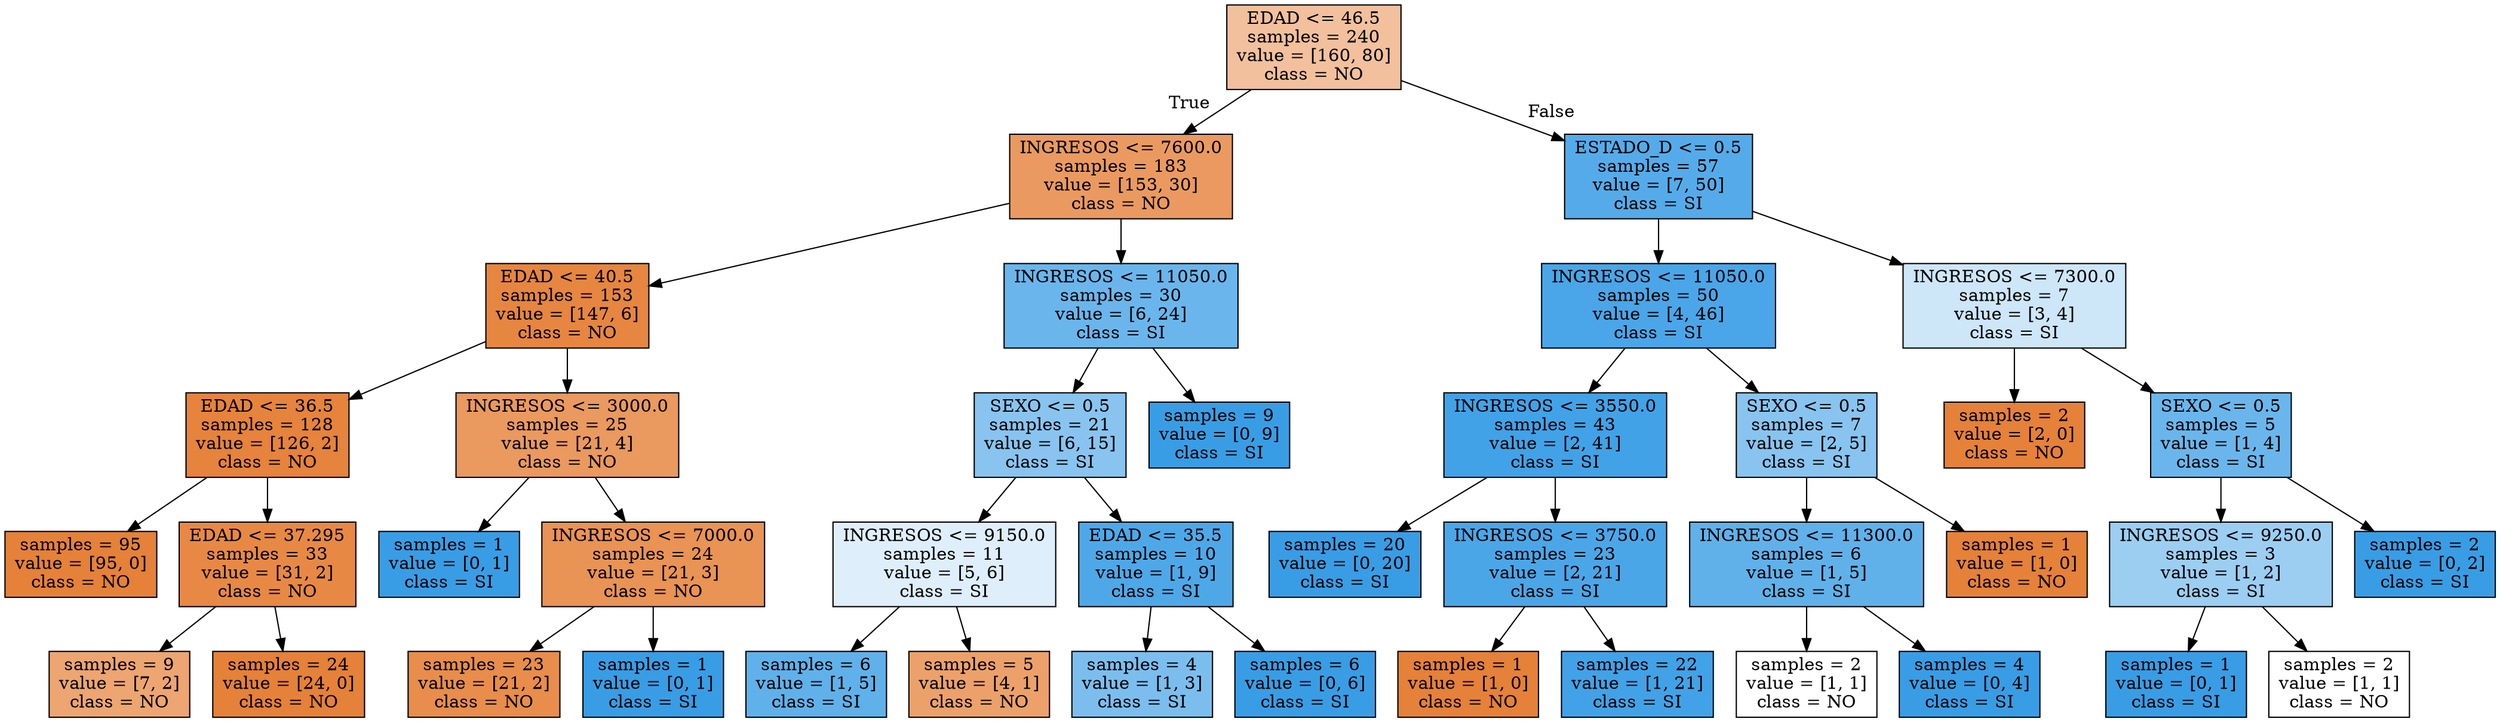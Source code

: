 digraph Tree {
node [shape=box, style="filled", color="black"] ;
0 [label="EDAD <= 46.5\nsamples = 240\nvalue = [160, 80]\nclass = NO", fillcolor="#e581397f"] ;
1 [label="INGRESOS <= 7600.0\nsamples = 183\nvalue = [153, 30]\nclass = NO", fillcolor="#e58139cd"] ;
0 -> 1 [labeldistance=2.5, labelangle=45, headlabel="True"] ;
2 [label="EDAD <= 40.5\nsamples = 153\nvalue = [147, 6]\nclass = NO", fillcolor="#e58139f5"] ;
1 -> 2 ;
3 [label="EDAD <= 36.5\nsamples = 128\nvalue = [126, 2]\nclass = NO", fillcolor="#e58139fb"] ;
2 -> 3 ;
4 [label="samples = 95\nvalue = [95, 0]\nclass = NO", fillcolor="#e58139ff"] ;
3 -> 4 ;
5 [label="EDAD <= 37.295\nsamples = 33\nvalue = [31, 2]\nclass = NO", fillcolor="#e58139ef"] ;
3 -> 5 ;
6 [label="samples = 9\nvalue = [7, 2]\nclass = NO", fillcolor="#e58139b6"] ;
5 -> 6 ;
7 [label="samples = 24\nvalue = [24, 0]\nclass = NO", fillcolor="#e58139ff"] ;
5 -> 7 ;
8 [label="INGRESOS <= 3000.0\nsamples = 25\nvalue = [21, 4]\nclass = NO", fillcolor="#e58139ce"] ;
2 -> 8 ;
9 [label="samples = 1\nvalue = [0, 1]\nclass = SI", fillcolor="#399de5ff"] ;
8 -> 9 ;
10 [label="INGRESOS <= 7000.0\nsamples = 24\nvalue = [21, 3]\nclass = NO", fillcolor="#e58139db"] ;
8 -> 10 ;
11 [label="samples = 23\nvalue = [21, 2]\nclass = NO", fillcolor="#e58139e7"] ;
10 -> 11 ;
12 [label="samples = 1\nvalue = [0, 1]\nclass = SI", fillcolor="#399de5ff"] ;
10 -> 12 ;
13 [label="INGRESOS <= 11050.0\nsamples = 30\nvalue = [6, 24]\nclass = SI", fillcolor="#399de5bf"] ;
1 -> 13 ;
14 [label="SEXO <= 0.5\nsamples = 21\nvalue = [6, 15]\nclass = SI", fillcolor="#399de599"] ;
13 -> 14 ;
15 [label="INGRESOS <= 9150.0\nsamples = 11\nvalue = [5, 6]\nclass = SI", fillcolor="#399de52a"] ;
14 -> 15 ;
16 [label="samples = 6\nvalue = [1, 5]\nclass = SI", fillcolor="#399de5cc"] ;
15 -> 16 ;
17 [label="samples = 5\nvalue = [4, 1]\nclass = NO", fillcolor="#e58139bf"] ;
15 -> 17 ;
18 [label="EDAD <= 35.5\nsamples = 10\nvalue = [1, 9]\nclass = SI", fillcolor="#399de5e3"] ;
14 -> 18 ;
19 [label="samples = 4\nvalue = [1, 3]\nclass = SI", fillcolor="#399de5aa"] ;
18 -> 19 ;
20 [label="samples = 6\nvalue = [0, 6]\nclass = SI", fillcolor="#399de5ff"] ;
18 -> 20 ;
21 [label="samples = 9\nvalue = [0, 9]\nclass = SI", fillcolor="#399de5ff"] ;
13 -> 21 ;
22 [label="ESTADO_D <= 0.5\nsamples = 57\nvalue = [7, 50]\nclass = SI", fillcolor="#399de5db"] ;
0 -> 22 [labeldistance=2.5, labelangle=-45, headlabel="False"] ;
23 [label="INGRESOS <= 11050.0\nsamples = 50\nvalue = [4, 46]\nclass = SI", fillcolor="#399de5e9"] ;
22 -> 23 ;
24 [label="INGRESOS <= 3550.0\nsamples = 43\nvalue = [2, 41]\nclass = SI", fillcolor="#399de5f3"] ;
23 -> 24 ;
25 [label="samples = 20\nvalue = [0, 20]\nclass = SI", fillcolor="#399de5ff"] ;
24 -> 25 ;
26 [label="INGRESOS <= 3750.0\nsamples = 23\nvalue = [2, 21]\nclass = SI", fillcolor="#399de5e7"] ;
24 -> 26 ;
27 [label="samples = 1\nvalue = [1, 0]\nclass = NO", fillcolor="#e58139ff"] ;
26 -> 27 ;
28 [label="samples = 22\nvalue = [1, 21]\nclass = SI", fillcolor="#399de5f3"] ;
26 -> 28 ;
29 [label="SEXO <= 0.5\nsamples = 7\nvalue = [2, 5]\nclass = SI", fillcolor="#399de599"] ;
23 -> 29 ;
30 [label="INGRESOS <= 11300.0\nsamples = 6\nvalue = [1, 5]\nclass = SI", fillcolor="#399de5cc"] ;
29 -> 30 ;
31 [label="samples = 2\nvalue = [1, 1]\nclass = NO", fillcolor="#e5813900"] ;
30 -> 31 ;
32 [label="samples = 4\nvalue = [0, 4]\nclass = SI", fillcolor="#399de5ff"] ;
30 -> 32 ;
33 [label="samples = 1\nvalue = [1, 0]\nclass = NO", fillcolor="#e58139ff"] ;
29 -> 33 ;
34 [label="INGRESOS <= 7300.0\nsamples = 7\nvalue = [3, 4]\nclass = SI", fillcolor="#399de540"] ;
22 -> 34 ;
35 [label="samples = 2\nvalue = [2, 0]\nclass = NO", fillcolor="#e58139ff"] ;
34 -> 35 ;
36 [label="SEXO <= 0.5\nsamples = 5\nvalue = [1, 4]\nclass = SI", fillcolor="#399de5bf"] ;
34 -> 36 ;
37 [label="INGRESOS <= 9250.0\nsamples = 3\nvalue = [1, 2]\nclass = SI", fillcolor="#399de57f"] ;
36 -> 37 ;
38 [label="samples = 1\nvalue = [0, 1]\nclass = SI", fillcolor="#399de5ff"] ;
37 -> 38 ;
39 [label="samples = 2\nvalue = [1, 1]\nclass = NO", fillcolor="#e5813900"] ;
37 -> 39 ;
40 [label="samples = 2\nvalue = [0, 2]\nclass = SI", fillcolor="#399de5ff"] ;
36 -> 40 ;
}